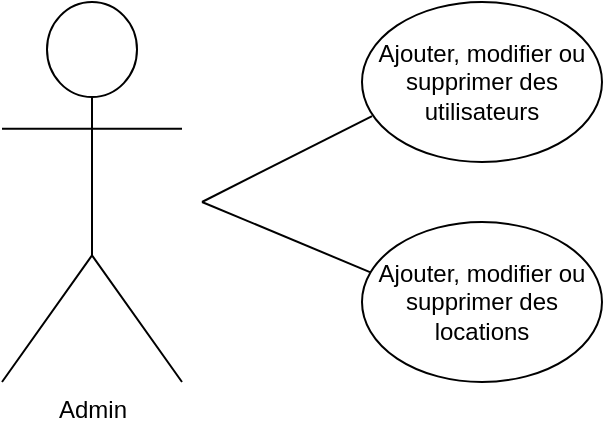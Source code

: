 <mxfile version="21.2.9" type="device">
  <diagram name="Page-1" id="r70a8aU7HjlKyLyBGXd_">
    <mxGraphModel dx="1434" dy="777" grid="1" gridSize="10" guides="1" tooltips="1" connect="1" arrows="1" fold="1" page="1" pageScale="1" pageWidth="827" pageHeight="1169" math="0" shadow="0">
      <root>
        <mxCell id="0" />
        <mxCell id="1" parent="0" />
        <mxCell id="7GQlZffVA45IAeIxjoa0-1" value="Admin" style="shape=umlActor;verticalLabelPosition=bottom;verticalAlign=top;html=1;outlineConnect=0;" parent="1" vertex="1">
          <mxGeometry x="70" y="490" width="90" height="190" as="geometry" />
        </mxCell>
        <mxCell id="7GQlZffVA45IAeIxjoa0-2" value="Ajouter, modifier ou supprimer des utilisateurs" style="ellipse;whiteSpace=wrap;html=1;" parent="1" vertex="1">
          <mxGeometry x="250" y="490" width="120" height="80" as="geometry" />
        </mxCell>
        <mxCell id="7GQlZffVA45IAeIxjoa0-4" value="&lt;span style=&quot;text-indent: -18pt; background-color: initial;&quot; lang=&quot;FR&quot;&gt;Ajouter, modifier ou supprimer des locations&lt;br&gt;&lt;/span&gt;" style="ellipse;whiteSpace=wrap;html=1;" parent="1" vertex="1">
          <mxGeometry x="250" y="600" width="120" height="80" as="geometry" />
        </mxCell>
        <mxCell id="7GQlZffVA45IAeIxjoa0-7" value="" style="endArrow=none;html=1;rounded=0;entryX=0.042;entryY=0.713;entryDx=0;entryDy=0;entryPerimeter=0;" parent="1" target="7GQlZffVA45IAeIxjoa0-2" edge="1">
          <mxGeometry width="50" height="50" relative="1" as="geometry">
            <mxPoint x="170" y="590" as="sourcePoint" />
            <mxPoint x="180" y="1105" as="targetPoint" />
          </mxGeometry>
        </mxCell>
        <mxCell id="7GQlZffVA45IAeIxjoa0-9" value="" style="endArrow=none;html=1;rounded=0;entryX=0.033;entryY=0.313;entryDx=0;entryDy=0;entryPerimeter=0;" parent="1" target="7GQlZffVA45IAeIxjoa0-4" edge="1">
          <mxGeometry width="50" height="50" relative="1" as="geometry">
            <mxPoint x="170" y="590" as="sourcePoint" />
            <mxPoint x="500" y="520" as="targetPoint" />
          </mxGeometry>
        </mxCell>
      </root>
    </mxGraphModel>
  </diagram>
</mxfile>
